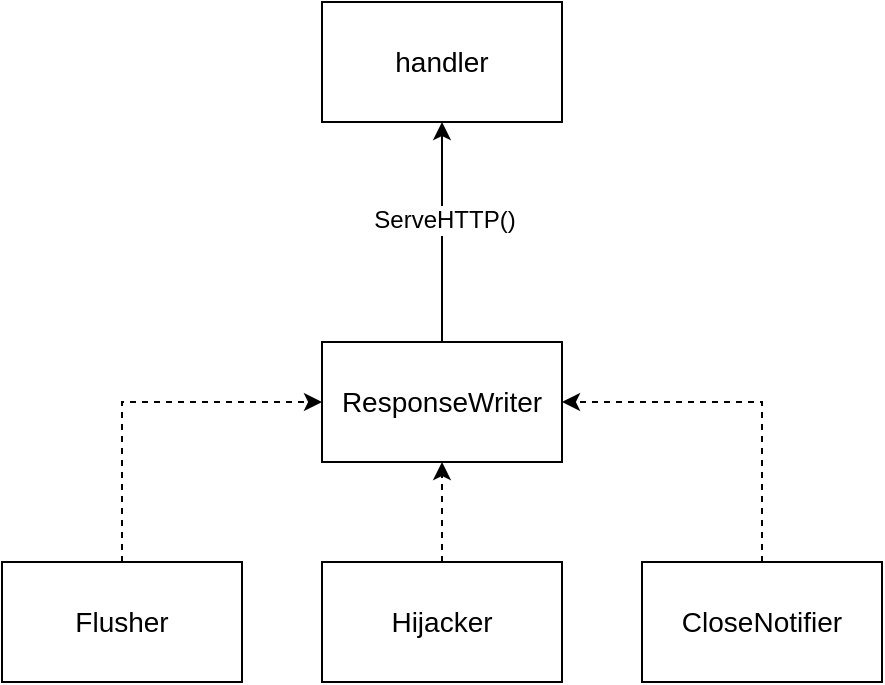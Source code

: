 <mxfile pages="1" version="11.2.8" type="github"><diagram id="zBXkdCU3wYErV7SUpff7" name="Page-1"><mxGraphModel dx="946" dy="646" grid="1" gridSize="10" guides="1" tooltips="1" connect="1" arrows="1" fold="1" page="1" pageScale="1" pageWidth="827" pageHeight="1169" math="0" shadow="0"><root><mxCell id="0"/><mxCell id="1" parent="0"/><mxCell id="XZ0kQnbGNtwGTSz7tpr2-2" value="&lt;font style=&quot;font-size: 14px&quot;&gt;handler&lt;/font&gt;" style="rounded=0;whiteSpace=wrap;html=1;" parent="1" vertex="1"><mxGeometry x="280" y="160" width="120" height="60" as="geometry"/></mxCell><mxCell id="XZ0kQnbGNtwGTSz7tpr2-3" style="edgeStyle=orthogonalEdgeStyle;rounded=0;orthogonalLoop=1;jettySize=auto;html=1;exitX=0.5;exitY=0;exitDx=0;exitDy=0;entryX=0.5;entryY=1;entryDx=0;entryDy=0;" parent="1" source="XZ0kQnbGNtwGTSz7tpr2-5" target="XZ0kQnbGNtwGTSz7tpr2-2" edge="1"><mxGeometry relative="1" as="geometry"/></mxCell><mxCell id="XZ0kQnbGNtwGTSz7tpr2-4" value="ServeHTTP()" style="text;html=1;resizable=0;points=[];align=center;verticalAlign=middle;labelBackgroundColor=#ffffff;" parent="XZ0kQnbGNtwGTSz7tpr2-3" vertex="1" connectable="0"><mxGeometry x="0.109" y="-1" relative="1" as="geometry"><mxPoint as="offset"/></mxGeometry></mxCell><mxCell id="XZ0kQnbGNtwGTSz7tpr2-5" value="&lt;div style=&quot;font-size: 14px ; line-height: 21px ; white-space: pre&quot;&gt;&lt;span style=&quot;background-color: rgb(255 , 255 , 255)&quot;&gt;ResponseWriter&lt;/span&gt;&lt;/div&gt;" style="rounded=0;whiteSpace=wrap;html=1;" parent="1" vertex="1"><mxGeometry x="280" y="330" width="120" height="60" as="geometry"/></mxCell><mxCell id="R27T0UriZyvPKbTgcy77-7" style="edgeStyle=orthogonalEdgeStyle;rounded=0;orthogonalLoop=1;jettySize=auto;html=1;exitX=0.5;exitY=0;exitDx=0;exitDy=0;entryX=1;entryY=0.5;entryDx=0;entryDy=0;dashed=1;" edge="1" parent="1" source="R27T0UriZyvPKbTgcy77-1" target="XZ0kQnbGNtwGTSz7tpr2-5"><mxGeometry relative="1" as="geometry"/></mxCell><mxCell id="R27T0UriZyvPKbTgcy77-1" value="&lt;div style=&quot;font-size: 14px ; line-height: 21px ; white-space: pre&quot;&gt;&lt;span style=&quot;background-color: rgb(255 , 255 , 255)&quot;&gt;CloseNotifier&lt;/span&gt;&lt;/div&gt;" style="rounded=0;whiteSpace=wrap;html=1;" vertex="1" parent="1"><mxGeometry x="440" y="440" width="120" height="60" as="geometry"/></mxCell><mxCell id="R27T0UriZyvPKbTgcy77-5" style="edgeStyle=orthogonalEdgeStyle;rounded=0;orthogonalLoop=1;jettySize=auto;html=1;exitX=0.5;exitY=0;exitDx=0;exitDy=0;dashed=1;" edge="1" parent="1" source="R27T0UriZyvPKbTgcy77-2"><mxGeometry relative="1" as="geometry"><mxPoint x="340" y="390" as="targetPoint"/></mxGeometry></mxCell><mxCell id="R27T0UriZyvPKbTgcy77-2" value="&lt;div style=&quot;font-size: 14px ; line-height: 21px ; white-space: pre&quot;&gt;&lt;span style=&quot;background-color: rgb(255 , 255 , 255)&quot;&gt;Hijacker&lt;/span&gt;&lt;/div&gt;" style="rounded=0;whiteSpace=wrap;html=1;" vertex="1" parent="1"><mxGeometry x="280" y="440" width="120" height="60" as="geometry"/></mxCell><mxCell id="R27T0UriZyvPKbTgcy77-8" style="edgeStyle=orthogonalEdgeStyle;rounded=0;orthogonalLoop=1;jettySize=auto;html=1;exitX=0.5;exitY=0;exitDx=0;exitDy=0;entryX=0;entryY=0.5;entryDx=0;entryDy=0;dashed=1;" edge="1" parent="1" source="R27T0UriZyvPKbTgcy77-3" target="XZ0kQnbGNtwGTSz7tpr2-5"><mxGeometry relative="1" as="geometry"/></mxCell><mxCell id="R27T0UriZyvPKbTgcy77-3" value="&lt;div style=&quot;font-size: 14px ; line-height: 21px ; white-space: pre&quot;&gt;&lt;span style=&quot;background-color: rgb(255 , 255 , 255)&quot;&gt;Flusher&lt;/span&gt;&lt;/div&gt;" style="rounded=0;whiteSpace=wrap;html=1;" vertex="1" parent="1"><mxGeometry x="120" y="440" width="120" height="60" as="geometry"/></mxCell></root></mxGraphModel></diagram></mxfile>